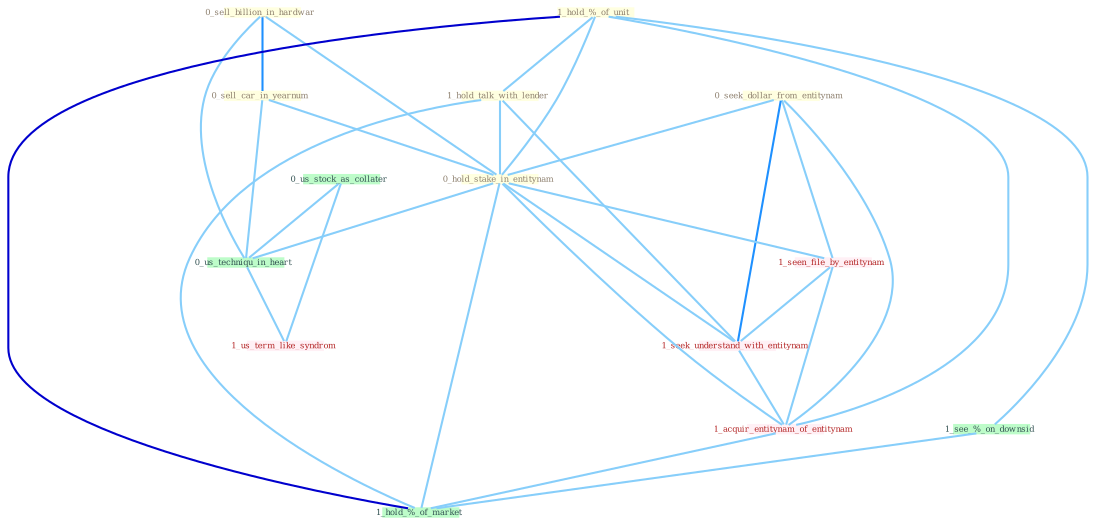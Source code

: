 Graph G{ 
    node
    [shape=polygon,style=filled,width=.5,height=.06,color="#BDFCC9",fixedsize=true,fontsize=4,
    fontcolor="#2f4f4f"];
    {node
    [color="#ffffe0", fontcolor="#8b7d6b"] "0_sell_billion_in_hardwar " "0_seek_dollar_from_entitynam " "1_hold_%_of_unit " "0_sell_car_in_yearnum " "1_hold_talk_with_lender " "0_hold_stake_in_entitynam "}
{node [color="#fff0f5", fontcolor="#b22222"] "1_seen_file_by_entitynam " "1_seek_understand_with_entitynam " "1_acquir_entitynam_of_entitynam " "1_us_term_like_syndrom "}
edge [color="#B0E2FF"];

	"0_sell_billion_in_hardwar " -- "0_sell_car_in_yearnum " [w="2", color="#1e90ff" , len=0.8];
	"0_sell_billion_in_hardwar " -- "0_hold_stake_in_entitynam " [w="1", color="#87cefa" ];
	"0_sell_billion_in_hardwar " -- "0_us_techniqu_in_heart " [w="1", color="#87cefa" ];
	"0_seek_dollar_from_entitynam " -- "0_hold_stake_in_entitynam " [w="1", color="#87cefa" ];
	"0_seek_dollar_from_entitynam " -- "1_seen_file_by_entitynam " [w="1", color="#87cefa" ];
	"0_seek_dollar_from_entitynam " -- "1_seek_understand_with_entitynam " [w="2", color="#1e90ff" , len=0.8];
	"0_seek_dollar_from_entitynam " -- "1_acquir_entitynam_of_entitynam " [w="1", color="#87cefa" ];
	"1_hold_%_of_unit " -- "1_hold_talk_with_lender " [w="1", color="#87cefa" ];
	"1_hold_%_of_unit " -- "0_hold_stake_in_entitynam " [w="1", color="#87cefa" ];
	"1_hold_%_of_unit " -- "1_acquir_entitynam_of_entitynam " [w="1", color="#87cefa" ];
	"1_hold_%_of_unit " -- "1_see_%_on_downsid " [w="1", color="#87cefa" ];
	"1_hold_%_of_unit " -- "1_hold_%_of_market " [w="3", color="#0000cd" , len=0.6];
	"0_sell_car_in_yearnum " -- "0_hold_stake_in_entitynam " [w="1", color="#87cefa" ];
	"0_sell_car_in_yearnum " -- "0_us_techniqu_in_heart " [w="1", color="#87cefa" ];
	"1_hold_talk_with_lender " -- "0_hold_stake_in_entitynam " [w="1", color="#87cefa" ];
	"1_hold_talk_with_lender " -- "1_seek_understand_with_entitynam " [w="1", color="#87cefa" ];
	"1_hold_talk_with_lender " -- "1_hold_%_of_market " [w="1", color="#87cefa" ];
	"0_hold_stake_in_entitynam " -- "1_seen_file_by_entitynam " [w="1", color="#87cefa" ];
	"0_hold_stake_in_entitynam " -- "1_seek_understand_with_entitynam " [w="1", color="#87cefa" ];
	"0_hold_stake_in_entitynam " -- "1_acquir_entitynam_of_entitynam " [w="1", color="#87cefa" ];
	"0_hold_stake_in_entitynam " -- "0_us_techniqu_in_heart " [w="1", color="#87cefa" ];
	"0_hold_stake_in_entitynam " -- "1_hold_%_of_market " [w="1", color="#87cefa" ];
	"1_seen_file_by_entitynam " -- "1_seek_understand_with_entitynam " [w="1", color="#87cefa" ];
	"1_seen_file_by_entitynam " -- "1_acquir_entitynam_of_entitynam " [w="1", color="#87cefa" ];
	"0_us_stock_as_collater " -- "0_us_techniqu_in_heart " [w="1", color="#87cefa" ];
	"0_us_stock_as_collater " -- "1_us_term_like_syndrom " [w="1", color="#87cefa" ];
	"1_seek_understand_with_entitynam " -- "1_acquir_entitynam_of_entitynam " [w="1", color="#87cefa" ];
	"1_acquir_entitynam_of_entitynam " -- "1_hold_%_of_market " [w="1", color="#87cefa" ];
	"0_us_techniqu_in_heart " -- "1_us_term_like_syndrom " [w="1", color="#87cefa" ];
	"1_see_%_on_downsid " -- "1_hold_%_of_market " [w="1", color="#87cefa" ];
}